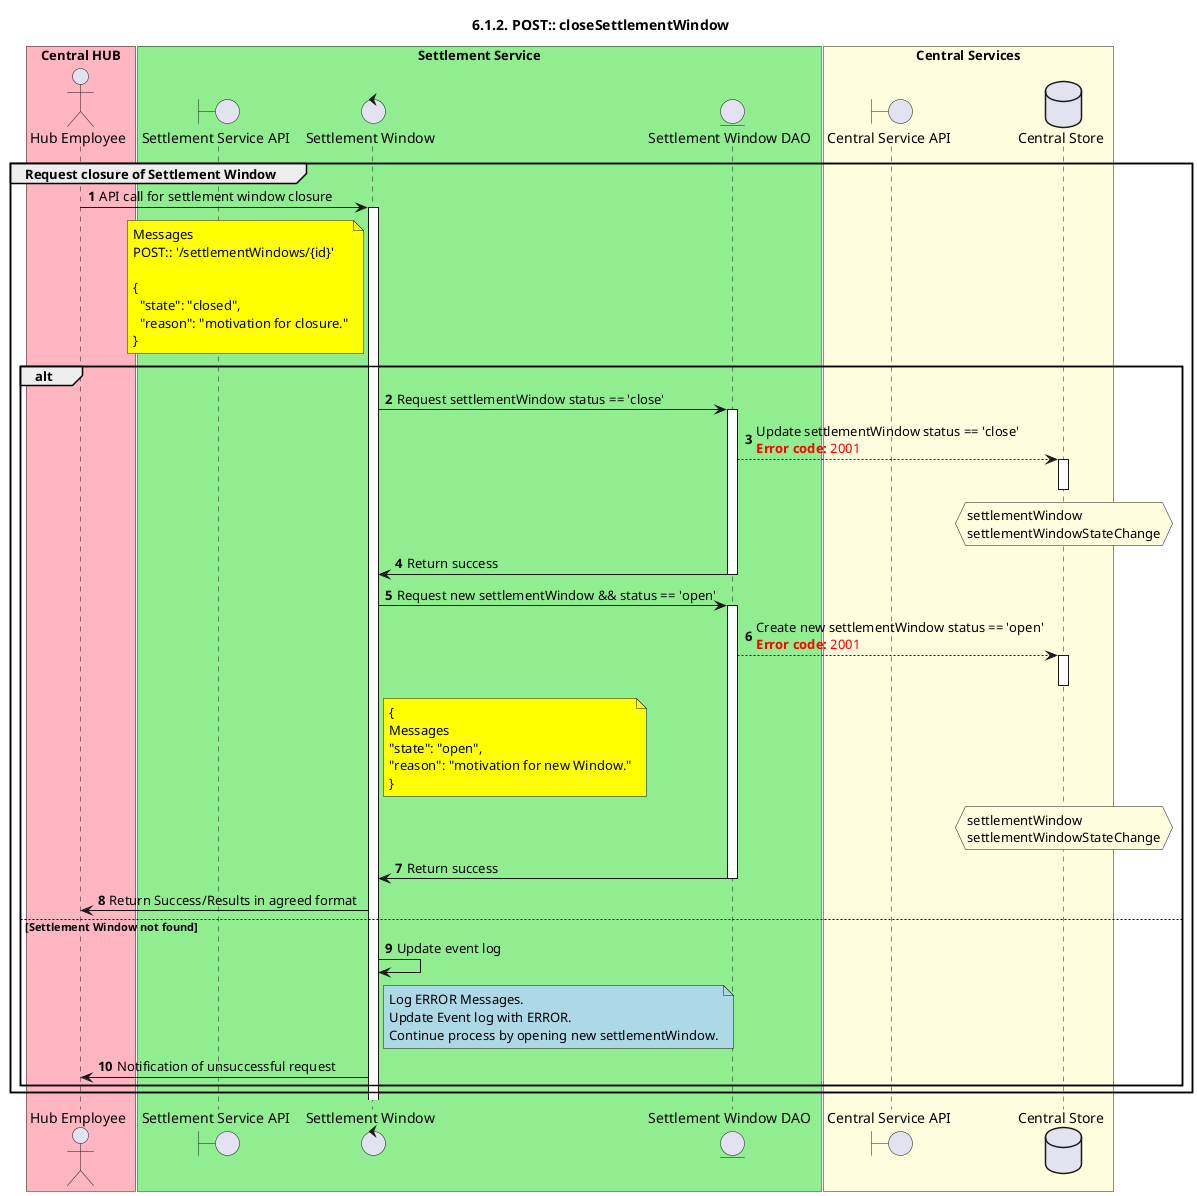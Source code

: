 @startuml
' declate title
title 6.1.2. POST:: closeSettlementWindow

autonumber

' Actor Keys:

' declare actors

actor "Hub Employee" as OPERATOR

boundary "Settlement Service API" as SSAPI
control "Settlement Window" as SETTLEWINDOW
entity "Settlement Window DAO" as SETTLEWINDOW_DAO

boundary "Central Service API" as CSAPI
database "Central Store" as DB

box "Central HUB" #LightPink
    participant OPERATOR
end box

box "Settlement Service" #LightGreen
    participant SSAPI
    participant SETTLEWINDOW
    participant SETTLEWINDOW_DAO
end box

box "Central Services" #LightYellow
    participant CSAPI
    participant DB
end box

' start flow

group Request closure of Settlement Window
    OPERATOR -> SETTLEWINDOW: API call for settlement window closure
    note left of SETTLEWINDOW #Yellow
        Messages
        POST:: '/settlementWindows/{id}'

        {
          "state": "closed",
          "reason": "motivation for closure."
        }
    end note

    activate SETTLEWINDOW
    alt
    SETTLEWINDOW -> SETTLEWINDOW_DAO: Request settlementWindow status == 'close'
    activate SETTLEWINDOW_DAO
        SETTLEWINDOW_DAO --> DB: Update settlementWindow status == 'close' \n<color #FF0000><b>Error code:</b> 2001</color>
    activate DB
        hnote over DB #LightYellow
        settlementWindow
        settlementWindowStateChange
        end hnote
    deactivate DB
    SETTLEWINDOW <- SETTLEWINDOW_DAO: Return success
    deactivate SETTLEWINDOW_DAO

    SETTLEWINDOW -> SETTLEWINDOW_DAO: Request new settlementWindow && status == 'open'
    activate SETTLEWINDOW_DAO
        SETTLEWINDOW_DAO --> DB: Create new settlementWindow status == 'open' \n<color #FF0000><b>Error code:</b> 2001</color>
    activate DB
        note right of SETTLEWINDOW #Yellow
        {
        Messages
        "state": "open",
        "reason": "motivation for new Window."
        }
        end note
        hnote over DB #LightYellow
        settlementWindow
        settlementWindowStateChange
        end hnote
    deactivate DB
    SETTLEWINDOW <- SETTLEWINDOW_DAO: Return success
    deactivate SETTLEWINDOW_DAO
    OPERATOR <- SETTLEWINDOW: Return Success/Results in agreed format
    else Settlement Window not found
    SETTLEWINDOW -> SETTLEWINDOW: Update event log
        note right of SETTLEWINDOW #LightBlue
        Log ERROR Messages.
        Update Event log with ERROR.
        Continue process by opening new settlementWindow.
        end note
    OPERATOR <- SETTLEWINDOW: Notification of unsuccessful request
    end
end
@enduml